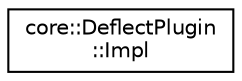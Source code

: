 digraph "Graphical Class Hierarchy"
{
 // LATEX_PDF_SIZE
  edge [fontname="Helvetica",fontsize="10",labelfontname="Helvetica",labelfontsize="10"];
  node [fontname="Helvetica",fontsize="10",shape=record];
  rankdir="LR";
  Node0 [label="core::DeflectPlugin\l::Impl",height=0.2,width=0.4,color="black", fillcolor="white", style="filled",URL="$d6/d3c/classcore_1_1DeflectPlugin_1_1Impl.html",tooltip=" "];
}
